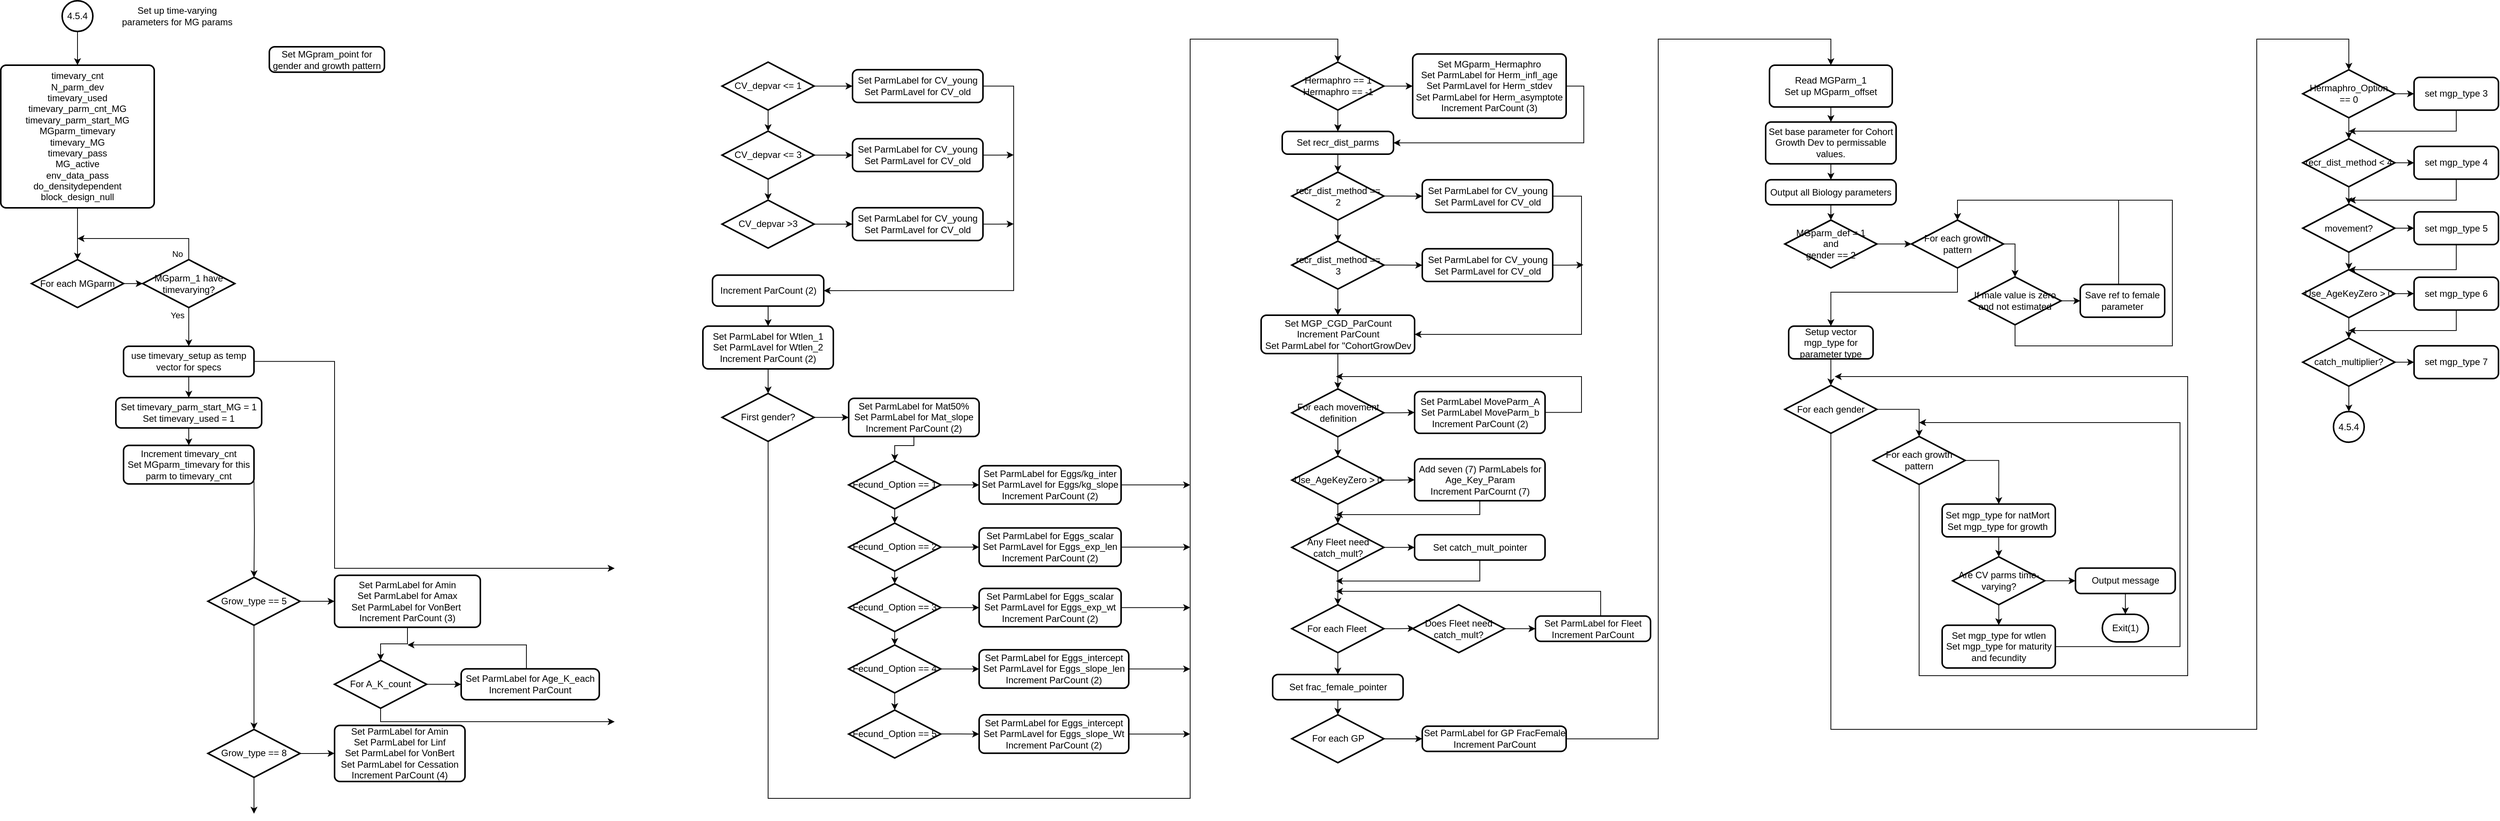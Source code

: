 <mxfile version="13.9.9" type="device"><diagram id="C5RBs43oDa-KdzZeNtuy" name="Page-1"><mxGraphModel dx="1086" dy="1835" grid="1" gridSize="10" guides="1" tooltips="1" connect="1" arrows="1" fold="1" page="1" pageScale="1" pageWidth="827" pageHeight="1169" math="0" shadow="0"><root><mxCell id="WIyWlLk6GJQsqaUBKTNV-0"/><mxCell id="WIyWlLk6GJQsqaUBKTNV-1" parent="WIyWlLk6GJQsqaUBKTNV-0"/><mxCell id="gBp-8HxVzQKSiaOTa8E5-0" style="edgeStyle=orthogonalEdgeStyle;rounded=0;orthogonalLoop=1;jettySize=auto;html=1;" parent="WIyWlLk6GJQsqaUBKTNV-1" source="gBp-8HxVzQKSiaOTa8E5-1" target="rgkPXZ9x3bOtmG_vWyVi-0" edge="1"><mxGeometry relative="1" as="geometry"><mxPoint x="110" y="-1010" as="targetPoint"/></mxGeometry></mxCell><mxCell id="gBp-8HxVzQKSiaOTa8E5-1" value="4.5.4" style="strokeWidth=2;html=1;shape=mxgraph.flowchart.start_2;whiteSpace=wrap;" parent="WIyWlLk6GJQsqaUBKTNV-1" vertex="1"><mxGeometry x="90" y="-1090" width="40" height="40" as="geometry"/></mxCell><mxCell id="gBp-8HxVzQKSiaOTa8E5-4" value="Set up time-varying parameters for MG params" style="text;html=1;strokeColor=none;fillColor=none;align=center;verticalAlign=middle;whiteSpace=wrap;rounded=0;" parent="WIyWlLk6GJQsqaUBKTNV-1" vertex="1"><mxGeometry x="165" y="-1090" width="150" height="40" as="geometry"/></mxCell><mxCell id="gBp-8HxVzQKSiaOTa8E5-19" value="Exit(1)" style="strokeWidth=2;html=1;shape=mxgraph.flowchart.terminator;whiteSpace=wrap;" parent="WIyWlLk6GJQsqaUBKTNV-1" vertex="1"><mxGeometry x="2748.75" y="-290" width="60" height="36" as="geometry"/></mxCell><mxCell id="gBp-8HxVzQKSiaOTa8E5-24" style="edgeStyle=orthogonalEdgeStyle;rounded=0;orthogonalLoop=1;jettySize=auto;html=1;" parent="WIyWlLk6GJQsqaUBKTNV-1" source="gBp-8HxVzQKSiaOTa8E5-218" target="gBp-8HxVzQKSiaOTa8E5-27" edge="1"><mxGeometry relative="1" as="geometry"><mxPoint x="2678.75" y="-340.2" as="sourcePoint"/></mxGeometry></mxCell><mxCell id="gBp-8HxVzQKSiaOTa8E5-26" style="edgeStyle=orthogonalEdgeStyle;rounded=0;orthogonalLoop=1;jettySize=auto;html=1;entryX=0.5;entryY=0;entryDx=0;entryDy=0;entryPerimeter=0;" parent="WIyWlLk6GJQsqaUBKTNV-1" source="gBp-8HxVzQKSiaOTa8E5-27" target="gBp-8HxVzQKSiaOTa8E5-19" edge="1"><mxGeometry relative="1" as="geometry"/></mxCell><mxCell id="gBp-8HxVzQKSiaOTa8E5-27" value="Output message" style="rounded=1;whiteSpace=wrap;html=1;absoluteArcSize=1;arcSize=14;strokeWidth=2;" parent="WIyWlLk6GJQsqaUBKTNV-1" vertex="1"><mxGeometry x="2713.75" y="-350.28" width="130" height="33.12" as="geometry"/></mxCell><mxCell id="gBp-8HxVzQKSiaOTa8E5-28" value="Set MGpram_point for gender and growth pattern" style="rounded=1;whiteSpace=wrap;html=1;absoluteArcSize=1;arcSize=14;strokeWidth=2;" parent="WIyWlLk6GJQsqaUBKTNV-1" vertex="1"><mxGeometry x="360" y="-1030" width="150" height="33.12" as="geometry"/></mxCell><mxCell id="gBp-8HxVzQKSiaOTa8E5-72" style="edgeStyle=orthogonalEdgeStyle;rounded=0;orthogonalLoop=1;jettySize=auto;html=1;" parent="WIyWlLk6GJQsqaUBKTNV-1" target="gBp-8HxVzQKSiaOTa8E5-65" edge="1"><mxGeometry relative="1" as="geometry"><mxPoint x="340" y="-465.76" as="sourcePoint"/></mxGeometry></mxCell><mxCell id="gBp-8HxVzQKSiaOTa8E5-81" style="edgeStyle=orthogonalEdgeStyle;rounded=0;orthogonalLoop=1;jettySize=auto;html=1;" parent="WIyWlLk6GJQsqaUBKTNV-1" source="rgkPXZ9x3bOtmG_vWyVi-8" edge="1"><mxGeometry relative="1" as="geometry"><mxPoint x="810" y="-350" as="targetPoint"/><Array as="points"><mxPoint x="445" y="-350"/></Array></mxGeometry></mxCell><mxCell id="rgkPXZ9x3bOtmG_vWyVi-9" value="No" style="edgeStyle=orthogonalEdgeStyle;rounded=0;orthogonalLoop=1;jettySize=auto;html=1;" edge="1" parent="WIyWlLk6GJQsqaUBKTNV-1" source="gBp-8HxVzQKSiaOTa8E5-60"><mxGeometry x="-0.913" y="15" relative="1" as="geometry"><mxPoint x="110" y="-780" as="targetPoint"/><Array as="points"><mxPoint x="255" y="-780"/><mxPoint x="110" y="-780"/></Array><mxPoint as="offset"/></mxGeometry></mxCell><mxCell id="rgkPXZ9x3bOtmG_vWyVi-11" value="Yes" style="edgeStyle=orthogonalEdgeStyle;rounded=0;orthogonalLoop=1;jettySize=auto;html=1;" edge="1" parent="WIyWlLk6GJQsqaUBKTNV-1" source="gBp-8HxVzQKSiaOTa8E5-60" target="rgkPXZ9x3bOtmG_vWyVi-8"><mxGeometry x="-0.605" y="-15" relative="1" as="geometry"><mxPoint as="offset"/></mxGeometry></mxCell><mxCell id="gBp-8HxVzQKSiaOTa8E5-60" value="MGparm_1 have timevarying?" style="strokeWidth=2;html=1;shape=mxgraph.flowchart.decision;whiteSpace=wrap;" parent="WIyWlLk6GJQsqaUBKTNV-1" vertex="1"><mxGeometry x="195" y="-752.48" width="120" height="62.5" as="geometry"/></mxCell><mxCell id="gBp-8HxVzQKSiaOTa8E5-64" style="edgeStyle=orthogonalEdgeStyle;rounded=0;orthogonalLoop=1;jettySize=auto;html=1;" parent="WIyWlLk6GJQsqaUBKTNV-1" source="gBp-8HxVzQKSiaOTa8E5-65" target="gBp-8HxVzQKSiaOTa8E5-67" edge="1"><mxGeometry relative="1" as="geometry"/></mxCell><mxCell id="gBp-8HxVzQKSiaOTa8E5-78" style="edgeStyle=orthogonalEdgeStyle;rounded=0;orthogonalLoop=1;jettySize=auto;html=1;" parent="WIyWlLk6GJQsqaUBKTNV-1" source="gBp-8HxVzQKSiaOTa8E5-65" target="gBp-8HxVzQKSiaOTa8E5-76" edge="1"><mxGeometry relative="1" as="geometry"/></mxCell><mxCell id="gBp-8HxVzQKSiaOTa8E5-65" value="Grow_type == 5" style="strokeWidth=2;html=1;shape=mxgraph.flowchart.decision;whiteSpace=wrap;" parent="WIyWlLk6GJQsqaUBKTNV-1" vertex="1"><mxGeometry x="280" y="-338.26" width="120" height="62.5" as="geometry"/></mxCell><mxCell id="gBp-8HxVzQKSiaOTa8E5-66" style="edgeStyle=orthogonalEdgeStyle;rounded=0;orthogonalLoop=1;jettySize=auto;html=1;" parent="WIyWlLk6GJQsqaUBKTNV-1" source="gBp-8HxVzQKSiaOTa8E5-67" target="gBp-8HxVzQKSiaOTa8E5-69" edge="1"><mxGeometry relative="1" as="geometry"/></mxCell><mxCell id="gBp-8HxVzQKSiaOTa8E5-67" value="Set ParmLabel for Amin&lt;br&gt;Set ParmLabel for Amax&lt;br&gt;Set ParmLabel for VonBert&amp;nbsp;&lt;br&gt;Increment ParCount (3)" style="rounded=1;whiteSpace=wrap;html=1;absoluteArcSize=1;arcSize=14;strokeWidth=2;" parent="WIyWlLk6GJQsqaUBKTNV-1" vertex="1"><mxGeometry x="445" y="-340.92" width="190" height="67.81" as="geometry"/></mxCell><mxCell id="gBp-8HxVzQKSiaOTa8E5-68" style="edgeStyle=orthogonalEdgeStyle;rounded=0;orthogonalLoop=1;jettySize=auto;html=1;" parent="WIyWlLk6GJQsqaUBKTNV-1" source="gBp-8HxVzQKSiaOTa8E5-69" target="gBp-8HxVzQKSiaOTa8E5-71" edge="1"><mxGeometry relative="1" as="geometry"/></mxCell><mxCell id="gBp-8HxVzQKSiaOTa8E5-80" style="edgeStyle=orthogonalEdgeStyle;rounded=0;orthogonalLoop=1;jettySize=auto;html=1;" parent="WIyWlLk6GJQsqaUBKTNV-1" source="gBp-8HxVzQKSiaOTa8E5-69" edge="1"><mxGeometry relative="1" as="geometry"><mxPoint x="810" y="-150" as="targetPoint"/><Array as="points"><mxPoint x="505" y="-150"/></Array></mxGeometry></mxCell><mxCell id="gBp-8HxVzQKSiaOTa8E5-69" value="For A_K_count" style="strokeWidth=2;html=1;shape=mxgraph.flowchart.decision;whiteSpace=wrap;" parent="WIyWlLk6GJQsqaUBKTNV-1" vertex="1"><mxGeometry x="445" y="-229.99" width="120" height="62.5" as="geometry"/></mxCell><mxCell id="gBp-8HxVzQKSiaOTa8E5-70" style="edgeStyle=orthogonalEdgeStyle;rounded=0;orthogonalLoop=1;jettySize=auto;html=1;" parent="WIyWlLk6GJQsqaUBKTNV-1" source="gBp-8HxVzQKSiaOTa8E5-71" edge="1"><mxGeometry relative="1" as="geometry"><mxPoint x="540" y="-250.11" as="targetPoint"/><Array as="points"><mxPoint x="695" y="-249.99"/></Array></mxGeometry></mxCell><mxCell id="gBp-8HxVzQKSiaOTa8E5-71" value="Set ParmLabel for Age_K_each&lt;br&gt;Increment ParCount" style="rounded=1;whiteSpace=wrap;html=1;absoluteArcSize=1;arcSize=14;strokeWidth=2;" parent="WIyWlLk6GJQsqaUBKTNV-1" vertex="1"><mxGeometry x="610" y="-218.88" width="180" height="40.27" as="geometry"/></mxCell><mxCell id="gBp-8HxVzQKSiaOTa8E5-74" style="edgeStyle=orthogonalEdgeStyle;rounded=0;orthogonalLoop=1;jettySize=auto;html=1;" parent="WIyWlLk6GJQsqaUBKTNV-1" source="gBp-8HxVzQKSiaOTa8E5-76" target="gBp-8HxVzQKSiaOTa8E5-77" edge="1"><mxGeometry relative="1" as="geometry"><mxPoint x="445" y="-108.557" as="targetPoint"/></mxGeometry></mxCell><mxCell id="gBp-8HxVzQKSiaOTa8E5-75" style="edgeStyle=orthogonalEdgeStyle;rounded=0;orthogonalLoop=1;jettySize=auto;html=1;" parent="WIyWlLk6GJQsqaUBKTNV-1" source="gBp-8HxVzQKSiaOTa8E5-76" edge="1"><mxGeometry relative="1" as="geometry"><mxPoint x="340" y="-30" as="targetPoint"/></mxGeometry></mxCell><mxCell id="gBp-8HxVzQKSiaOTa8E5-76" value="Grow_type == 8" style="strokeWidth=2;html=1;shape=mxgraph.flowchart.decision;whiteSpace=wrap;" parent="WIyWlLk6GJQsqaUBKTNV-1" vertex="1"><mxGeometry x="280" y="-139.85" width="120" height="62.5" as="geometry"/></mxCell><mxCell id="gBp-8HxVzQKSiaOTa8E5-77" value="Set ParmLabel for Amin&lt;br&gt;Set ParmLabel for Linf&lt;br&gt;Set ParmLabel for VonBert&lt;br&gt;Set ParmLabel for Cessation&lt;br&gt;Increment ParCount (4)" style="rounded=1;whiteSpace=wrap;html=1;absoluteArcSize=1;arcSize=14;strokeWidth=2;" parent="WIyWlLk6GJQsqaUBKTNV-1" vertex="1"><mxGeometry x="445" y="-145.16" width="170" height="73.12" as="geometry"/></mxCell><mxCell id="gBp-8HxVzQKSiaOTa8E5-87" style="edgeStyle=orthogonalEdgeStyle;rounded=0;orthogonalLoop=1;jettySize=auto;html=1;" parent="WIyWlLk6GJQsqaUBKTNV-1" source="gBp-8HxVzQKSiaOTa8E5-79" target="gBp-8HxVzQKSiaOTa8E5-86" edge="1"><mxGeometry relative="1" as="geometry"/></mxCell><mxCell id="gBp-8HxVzQKSiaOTa8E5-97" style="edgeStyle=orthogonalEdgeStyle;rounded=0;orthogonalLoop=1;jettySize=auto;html=1;" parent="WIyWlLk6GJQsqaUBKTNV-1" source="gBp-8HxVzQKSiaOTa8E5-79" target="gBp-8HxVzQKSiaOTa8E5-89" edge="1"><mxGeometry relative="1" as="geometry"/></mxCell><mxCell id="gBp-8HxVzQKSiaOTa8E5-79" value="CV_depvar &amp;lt;= 1" style="strokeWidth=2;html=1;shape=mxgraph.flowchart.decision;whiteSpace=wrap;" parent="WIyWlLk6GJQsqaUBKTNV-1" vertex="1"><mxGeometry x="950" y="-1010" width="120" height="62.5" as="geometry"/></mxCell><mxCell id="gBp-8HxVzQKSiaOTa8E5-98" style="edgeStyle=orthogonalEdgeStyle;rounded=0;orthogonalLoop=1;jettySize=auto;html=1;entryX=1;entryY=0.5;entryDx=0;entryDy=0;" parent="WIyWlLk6GJQsqaUBKTNV-1" source="gBp-8HxVzQKSiaOTa8E5-86" target="gBp-8HxVzQKSiaOTa8E5-94" edge="1"><mxGeometry relative="1" as="geometry"><Array as="points"><mxPoint x="1330" y="-979"/><mxPoint x="1330" y="-712"/></Array></mxGeometry></mxCell><mxCell id="gBp-8HxVzQKSiaOTa8E5-86" value="Set ParmLabel for CV_young&lt;br&gt;Set ParmLavel for CV_old" style="rounded=1;whiteSpace=wrap;html=1;absoluteArcSize=1;arcSize=14;strokeWidth=2;" parent="WIyWlLk6GJQsqaUBKTNV-1" vertex="1"><mxGeometry x="1120" y="-1000.08" width="170" height="42.66" as="geometry"/></mxCell><mxCell id="gBp-8HxVzQKSiaOTa8E5-88" style="edgeStyle=orthogonalEdgeStyle;rounded=0;orthogonalLoop=1;jettySize=auto;html=1;" parent="WIyWlLk6GJQsqaUBKTNV-1" source="gBp-8HxVzQKSiaOTa8E5-89" target="gBp-8HxVzQKSiaOTa8E5-90" edge="1"><mxGeometry relative="1" as="geometry"/></mxCell><mxCell id="gBp-8HxVzQKSiaOTa8E5-96" style="edgeStyle=orthogonalEdgeStyle;rounded=0;orthogonalLoop=1;jettySize=auto;html=1;" parent="WIyWlLk6GJQsqaUBKTNV-1" source="gBp-8HxVzQKSiaOTa8E5-89" target="gBp-8HxVzQKSiaOTa8E5-92" edge="1"><mxGeometry relative="1" as="geometry"/></mxCell><mxCell id="gBp-8HxVzQKSiaOTa8E5-89" value="CV_depvar &amp;lt;= 3" style="strokeWidth=2;html=1;shape=mxgraph.flowchart.decision;whiteSpace=wrap;" parent="WIyWlLk6GJQsqaUBKTNV-1" vertex="1"><mxGeometry x="950" y="-920" width="120" height="62.5" as="geometry"/></mxCell><mxCell id="gBp-8HxVzQKSiaOTa8E5-99" style="edgeStyle=orthogonalEdgeStyle;rounded=0;orthogonalLoop=1;jettySize=auto;html=1;" parent="WIyWlLk6GJQsqaUBKTNV-1" source="gBp-8HxVzQKSiaOTa8E5-90" edge="1"><mxGeometry relative="1" as="geometry"><mxPoint x="1330" y="-889" as="targetPoint"/></mxGeometry></mxCell><mxCell id="gBp-8HxVzQKSiaOTa8E5-90" value="Set ParmLabel for CV_young&lt;br&gt;Set ParmLavel for CV_old" style="rounded=1;whiteSpace=wrap;html=1;absoluteArcSize=1;arcSize=14;strokeWidth=2;" parent="WIyWlLk6GJQsqaUBKTNV-1" vertex="1"><mxGeometry x="1120" y="-910.08" width="170" height="42.66" as="geometry"/></mxCell><mxCell id="gBp-8HxVzQKSiaOTa8E5-91" style="edgeStyle=orthogonalEdgeStyle;rounded=0;orthogonalLoop=1;jettySize=auto;html=1;" parent="WIyWlLk6GJQsqaUBKTNV-1" source="gBp-8HxVzQKSiaOTa8E5-92" target="gBp-8HxVzQKSiaOTa8E5-93" edge="1"><mxGeometry relative="1" as="geometry"/></mxCell><mxCell id="gBp-8HxVzQKSiaOTa8E5-92" value="CV_depvar &amp;gt;3" style="strokeWidth=2;html=1;shape=mxgraph.flowchart.decision;whiteSpace=wrap;" parent="WIyWlLk6GJQsqaUBKTNV-1" vertex="1"><mxGeometry x="950" y="-830" width="120" height="62.5" as="geometry"/></mxCell><mxCell id="gBp-8HxVzQKSiaOTa8E5-100" style="edgeStyle=orthogonalEdgeStyle;rounded=0;orthogonalLoop=1;jettySize=auto;html=1;" parent="WIyWlLk6GJQsqaUBKTNV-1" source="gBp-8HxVzQKSiaOTa8E5-93" edge="1"><mxGeometry relative="1" as="geometry"><mxPoint x="1330" y="-799" as="targetPoint"/></mxGeometry></mxCell><mxCell id="gBp-8HxVzQKSiaOTa8E5-93" value="Set ParmLabel for CV_young&lt;br&gt;Set ParmLavel for CV_old" style="rounded=1;whiteSpace=wrap;html=1;absoluteArcSize=1;arcSize=14;strokeWidth=2;" parent="WIyWlLk6GJQsqaUBKTNV-1" vertex="1"><mxGeometry x="1120" y="-820.08" width="170" height="42.66" as="geometry"/></mxCell><mxCell id="gBp-8HxVzQKSiaOTa8E5-102" style="edgeStyle=orthogonalEdgeStyle;rounded=0;orthogonalLoop=1;jettySize=auto;html=1;entryX=0.5;entryY=0;entryDx=0;entryDy=0;" parent="WIyWlLk6GJQsqaUBKTNV-1" source="gBp-8HxVzQKSiaOTa8E5-94" target="gBp-8HxVzQKSiaOTa8E5-101" edge="1"><mxGeometry relative="1" as="geometry"/></mxCell><mxCell id="gBp-8HxVzQKSiaOTa8E5-94" value="Increment ParCount (2)" style="rounded=1;whiteSpace=wrap;html=1;absoluteArcSize=1;arcSize=14;strokeWidth=2;" parent="WIyWlLk6GJQsqaUBKTNV-1" vertex="1"><mxGeometry x="937.5" y="-732.19" width="145" height="40.27" as="geometry"/></mxCell><mxCell id="gBp-8HxVzQKSiaOTa8E5-107" style="edgeStyle=orthogonalEdgeStyle;rounded=0;orthogonalLoop=1;jettySize=auto;html=1;" parent="WIyWlLk6GJQsqaUBKTNV-1" source="gBp-8HxVzQKSiaOTa8E5-101" target="gBp-8HxVzQKSiaOTa8E5-105" edge="1"><mxGeometry relative="1" as="geometry"/></mxCell><mxCell id="gBp-8HxVzQKSiaOTa8E5-101" value="Set ParmLabel for Wtlen_1&lt;br&gt;Set ParmLavel for Wtlen_2&lt;br&gt;Increment ParCount (2)" style="rounded=1;whiteSpace=wrap;html=1;absoluteArcSize=1;arcSize=14;strokeWidth=2;" parent="WIyWlLk6GJQsqaUBKTNV-1" vertex="1"><mxGeometry x="925" y="-665.78" width="170" height="55.78" as="geometry"/></mxCell><mxCell id="gBp-8HxVzQKSiaOTa8E5-103" style="edgeStyle=orthogonalEdgeStyle;rounded=0;orthogonalLoop=1;jettySize=auto;html=1;" parent="WIyWlLk6GJQsqaUBKTNV-1" source="gBp-8HxVzQKSiaOTa8E5-105" target="gBp-8HxVzQKSiaOTa8E5-106" edge="1"><mxGeometry relative="1" as="geometry"><mxPoint x="1115" y="-546.697" as="targetPoint"/></mxGeometry></mxCell><mxCell id="gBp-8HxVzQKSiaOTa8E5-104" style="edgeStyle=orthogonalEdgeStyle;rounded=0;orthogonalLoop=1;jettySize=auto;html=1;entryX=0.5;entryY=0;entryDx=0;entryDy=0;entryPerimeter=0;" parent="WIyWlLk6GJQsqaUBKTNV-1" source="gBp-8HxVzQKSiaOTa8E5-105" target="gBp-8HxVzQKSiaOTa8E5-130" edge="1"><mxGeometry relative="1" as="geometry"><mxPoint x="1010" y="-497.37" as="targetPoint"/><Array as="points"><mxPoint x="1010" y="-50"/><mxPoint x="1560" y="-50"/><mxPoint x="1560" y="-1040"/><mxPoint x="1753" y="-1040"/></Array></mxGeometry></mxCell><mxCell id="gBp-8HxVzQKSiaOTa8E5-105" value="First gender?" style="strokeWidth=2;html=1;shape=mxgraph.flowchart.decision;whiteSpace=wrap;" parent="WIyWlLk6GJQsqaUBKTNV-1" vertex="1"><mxGeometry x="950" y="-577.99" width="120" height="62.5" as="geometry"/></mxCell><mxCell id="gBp-8HxVzQKSiaOTa8E5-111" style="edgeStyle=orthogonalEdgeStyle;rounded=0;orthogonalLoop=1;jettySize=auto;html=1;" parent="WIyWlLk6GJQsqaUBKTNV-1" source="gBp-8HxVzQKSiaOTa8E5-106" target="gBp-8HxVzQKSiaOTa8E5-109" edge="1"><mxGeometry relative="1" as="geometry"><Array as="points"><mxPoint x="1200" y="-510"/><mxPoint x="1175" y="-510"/></Array></mxGeometry></mxCell><mxCell id="gBp-8HxVzQKSiaOTa8E5-106" value="Set ParmLabel for Mat50%&lt;br&gt;Set ParmLabel for Mat_slope&lt;br&gt;Increment ParCount (2)" style="rounded=1;whiteSpace=wrap;html=1;absoluteArcSize=1;arcSize=14;strokeWidth=2;" parent="WIyWlLk6GJQsqaUBKTNV-1" vertex="1"><mxGeometry x="1115" y="-571.65" width="170" height="49.82" as="geometry"/></mxCell><mxCell id="gBp-8HxVzQKSiaOTa8E5-108" style="edgeStyle=orthogonalEdgeStyle;rounded=0;orthogonalLoop=1;jettySize=auto;html=1;" parent="WIyWlLk6GJQsqaUBKTNV-1" source="gBp-8HxVzQKSiaOTa8E5-109" target="gBp-8HxVzQKSiaOTa8E5-110" edge="1"><mxGeometry relative="1" as="geometry"/></mxCell><mxCell id="gBp-8HxVzQKSiaOTa8E5-124" style="edgeStyle=orthogonalEdgeStyle;rounded=0;orthogonalLoop=1;jettySize=auto;html=1;entryX=0.5;entryY=0;entryDx=0;entryDy=0;entryPerimeter=0;" parent="WIyWlLk6GJQsqaUBKTNV-1" source="gBp-8HxVzQKSiaOTa8E5-109" target="gBp-8HxVzQKSiaOTa8E5-113" edge="1"><mxGeometry relative="1" as="geometry"/></mxCell><mxCell id="gBp-8HxVzQKSiaOTa8E5-109" value="Fecund_Option == 1" style="strokeWidth=2;html=1;shape=mxgraph.flowchart.decision;whiteSpace=wrap;" parent="WIyWlLk6GJQsqaUBKTNV-1" vertex="1"><mxGeometry x="1115" y="-490" width="120" height="62.5" as="geometry"/></mxCell><mxCell id="gBp-8HxVzQKSiaOTa8E5-143" style="edgeStyle=orthogonalEdgeStyle;rounded=0;orthogonalLoop=1;jettySize=auto;html=1;" parent="WIyWlLk6GJQsqaUBKTNV-1" source="gBp-8HxVzQKSiaOTa8E5-110" edge="1"><mxGeometry relative="1" as="geometry"><mxPoint x="1560" y="-458.75" as="targetPoint"/></mxGeometry></mxCell><mxCell id="gBp-8HxVzQKSiaOTa8E5-110" value="Set ParmLabel for Eggs/kg_inter&lt;br&gt;Set ParmLavel for Eggs/kg_slope&lt;br&gt;Increment ParCount (2)" style="rounded=1;whiteSpace=wrap;html=1;absoluteArcSize=1;arcSize=14;strokeWidth=2;" parent="WIyWlLk6GJQsqaUBKTNV-1" vertex="1"><mxGeometry x="1285" y="-483.79" width="185" height="50.08" as="geometry"/></mxCell><mxCell id="gBp-8HxVzQKSiaOTa8E5-112" style="edgeStyle=orthogonalEdgeStyle;rounded=0;orthogonalLoop=1;jettySize=auto;html=1;" parent="WIyWlLk6GJQsqaUBKTNV-1" source="gBp-8HxVzQKSiaOTa8E5-113" target="gBp-8HxVzQKSiaOTa8E5-114" edge="1"><mxGeometry relative="1" as="geometry"/></mxCell><mxCell id="gBp-8HxVzQKSiaOTa8E5-125" style="edgeStyle=orthogonalEdgeStyle;rounded=0;orthogonalLoop=1;jettySize=auto;html=1;" parent="WIyWlLk6GJQsqaUBKTNV-1" source="gBp-8HxVzQKSiaOTa8E5-113" target="gBp-8HxVzQKSiaOTa8E5-116" edge="1"><mxGeometry relative="1" as="geometry"/></mxCell><mxCell id="gBp-8HxVzQKSiaOTa8E5-113" value="Fecund_Option == 2" style="strokeWidth=2;html=1;shape=mxgraph.flowchart.decision;whiteSpace=wrap;" parent="WIyWlLk6GJQsqaUBKTNV-1" vertex="1"><mxGeometry x="1115" y="-408.88" width="120" height="62.5" as="geometry"/></mxCell><mxCell id="gBp-8HxVzQKSiaOTa8E5-144" style="edgeStyle=orthogonalEdgeStyle;rounded=0;orthogonalLoop=1;jettySize=auto;html=1;" parent="WIyWlLk6GJQsqaUBKTNV-1" source="gBp-8HxVzQKSiaOTa8E5-114" edge="1"><mxGeometry relative="1" as="geometry"><mxPoint x="1560" y="-377.63" as="targetPoint"/></mxGeometry></mxCell><mxCell id="gBp-8HxVzQKSiaOTa8E5-114" value="Set ParmLabel for Eggs_scalar&lt;br&gt;Set ParmLavel for Eggs_exp_len&lt;br&gt;Increment ParCount (2)" style="rounded=1;whiteSpace=wrap;html=1;absoluteArcSize=1;arcSize=14;strokeWidth=2;" parent="WIyWlLk6GJQsqaUBKTNV-1" vertex="1"><mxGeometry x="1285" y="-402.67" width="185" height="50.08" as="geometry"/></mxCell><mxCell id="gBp-8HxVzQKSiaOTa8E5-115" style="edgeStyle=orthogonalEdgeStyle;rounded=0;orthogonalLoop=1;jettySize=auto;html=1;" parent="WIyWlLk6GJQsqaUBKTNV-1" source="gBp-8HxVzQKSiaOTa8E5-116" target="gBp-8HxVzQKSiaOTa8E5-117" edge="1"><mxGeometry relative="1" as="geometry"/></mxCell><mxCell id="gBp-8HxVzQKSiaOTa8E5-126" style="edgeStyle=orthogonalEdgeStyle;rounded=0;orthogonalLoop=1;jettySize=auto;html=1;" parent="WIyWlLk6GJQsqaUBKTNV-1" source="gBp-8HxVzQKSiaOTa8E5-116" target="gBp-8HxVzQKSiaOTa8E5-119" edge="1"><mxGeometry relative="1" as="geometry"/></mxCell><mxCell id="gBp-8HxVzQKSiaOTa8E5-116" value="Fecund_Option == 3" style="strokeWidth=2;html=1;shape=mxgraph.flowchart.decision;whiteSpace=wrap;" parent="WIyWlLk6GJQsqaUBKTNV-1" vertex="1"><mxGeometry x="1115" y="-330" width="120" height="62.5" as="geometry"/></mxCell><mxCell id="gBp-8HxVzQKSiaOTa8E5-145" style="edgeStyle=orthogonalEdgeStyle;rounded=0;orthogonalLoop=1;jettySize=auto;html=1;" parent="WIyWlLk6GJQsqaUBKTNV-1" source="gBp-8HxVzQKSiaOTa8E5-117" edge="1"><mxGeometry relative="1" as="geometry"><mxPoint x="1560" y="-298.75" as="targetPoint"/></mxGeometry></mxCell><mxCell id="gBp-8HxVzQKSiaOTa8E5-117" value="Set ParmLabel for Eggs_scalar&lt;br&gt;Set ParmLavel for Eggs_exp_wt&lt;br&gt;Increment ParCount (2)" style="rounded=1;whiteSpace=wrap;html=1;absoluteArcSize=1;arcSize=14;strokeWidth=2;" parent="WIyWlLk6GJQsqaUBKTNV-1" vertex="1"><mxGeometry x="1285" y="-323.79" width="185" height="50.08" as="geometry"/></mxCell><mxCell id="gBp-8HxVzQKSiaOTa8E5-118" style="edgeStyle=orthogonalEdgeStyle;rounded=0;orthogonalLoop=1;jettySize=auto;html=1;" parent="WIyWlLk6GJQsqaUBKTNV-1" source="gBp-8HxVzQKSiaOTa8E5-119" target="gBp-8HxVzQKSiaOTa8E5-120" edge="1"><mxGeometry relative="1" as="geometry"/></mxCell><mxCell id="gBp-8HxVzQKSiaOTa8E5-127" style="edgeStyle=orthogonalEdgeStyle;rounded=0;orthogonalLoop=1;jettySize=auto;html=1;" parent="WIyWlLk6GJQsqaUBKTNV-1" source="gBp-8HxVzQKSiaOTa8E5-119" target="gBp-8HxVzQKSiaOTa8E5-122" edge="1"><mxGeometry relative="1" as="geometry"/></mxCell><mxCell id="gBp-8HxVzQKSiaOTa8E5-119" value="Fecund_Option == 4" style="strokeWidth=2;html=1;shape=mxgraph.flowchart.decision;whiteSpace=wrap;" parent="WIyWlLk6GJQsqaUBKTNV-1" vertex="1"><mxGeometry x="1115" y="-250" width="120" height="62.5" as="geometry"/></mxCell><mxCell id="gBp-8HxVzQKSiaOTa8E5-146" style="edgeStyle=orthogonalEdgeStyle;rounded=0;orthogonalLoop=1;jettySize=auto;html=1;" parent="WIyWlLk6GJQsqaUBKTNV-1" source="gBp-8HxVzQKSiaOTa8E5-120" edge="1"><mxGeometry relative="1" as="geometry"><mxPoint x="1560" y="-218.75" as="targetPoint"/></mxGeometry></mxCell><mxCell id="gBp-8HxVzQKSiaOTa8E5-120" value="Set ParmLabel for Eggs_intercept&lt;br&gt;Set ParmLavel for Eggs_slope_len&lt;br&gt;Increment ParCount (2)" style="rounded=1;whiteSpace=wrap;html=1;absoluteArcSize=1;arcSize=14;strokeWidth=2;" parent="WIyWlLk6GJQsqaUBKTNV-1" vertex="1"><mxGeometry x="1285" y="-243.79" width="195" height="50.08" as="geometry"/></mxCell><mxCell id="gBp-8HxVzQKSiaOTa8E5-121" style="edgeStyle=orthogonalEdgeStyle;rounded=0;orthogonalLoop=1;jettySize=auto;html=1;" parent="WIyWlLk6GJQsqaUBKTNV-1" source="gBp-8HxVzQKSiaOTa8E5-122" target="gBp-8HxVzQKSiaOTa8E5-123" edge="1"><mxGeometry relative="1" as="geometry"/></mxCell><mxCell id="gBp-8HxVzQKSiaOTa8E5-122" value="Fecund_Option == 5" style="strokeWidth=2;html=1;shape=mxgraph.flowchart.decision;whiteSpace=wrap;" parent="WIyWlLk6GJQsqaUBKTNV-1" vertex="1"><mxGeometry x="1115" y="-165.16" width="120" height="62.5" as="geometry"/></mxCell><mxCell id="gBp-8HxVzQKSiaOTa8E5-147" style="edgeStyle=orthogonalEdgeStyle;rounded=0;orthogonalLoop=1;jettySize=auto;html=1;" parent="WIyWlLk6GJQsqaUBKTNV-1" source="gBp-8HxVzQKSiaOTa8E5-123" edge="1"><mxGeometry relative="1" as="geometry"><mxPoint x="1560" y="-133.91" as="targetPoint"/></mxGeometry></mxCell><mxCell id="gBp-8HxVzQKSiaOTa8E5-123" value="Set ParmLabel for Eggs_intercept&lt;br&gt;Set ParmLavel for Eggs_slope_Wt&lt;br&gt;Increment ParCount (2)" style="rounded=1;whiteSpace=wrap;html=1;absoluteArcSize=1;arcSize=14;strokeWidth=2;" parent="WIyWlLk6GJQsqaUBKTNV-1" vertex="1"><mxGeometry x="1285" y="-158.95" width="195" height="50.08" as="geometry"/></mxCell><mxCell id="gBp-8HxVzQKSiaOTa8E5-128" style="edgeStyle=orthogonalEdgeStyle;rounded=0;orthogonalLoop=1;jettySize=auto;html=1;" parent="WIyWlLk6GJQsqaUBKTNV-1" source="gBp-8HxVzQKSiaOTa8E5-130" target="gBp-8HxVzQKSiaOTa8E5-132" edge="1"><mxGeometry relative="1" as="geometry"/></mxCell><mxCell id="gBp-8HxVzQKSiaOTa8E5-129" style="edgeStyle=orthogonalEdgeStyle;rounded=0;orthogonalLoop=1;jettySize=auto;html=1;" parent="WIyWlLk6GJQsqaUBKTNV-1" source="gBp-8HxVzQKSiaOTa8E5-130" edge="1"><mxGeometry relative="1" as="geometry"><mxPoint x="1752.5" y="-920" as="targetPoint"/></mxGeometry></mxCell><mxCell id="gBp-8HxVzQKSiaOTa8E5-149" value="" style="edgeStyle=orthogonalEdgeStyle;rounded=0;orthogonalLoop=1;jettySize=auto;html=1;" parent="WIyWlLk6GJQsqaUBKTNV-1" source="gBp-8HxVzQKSiaOTa8E5-130" target="gBp-8HxVzQKSiaOTa8E5-142" edge="1"><mxGeometry relative="1" as="geometry"/></mxCell><mxCell id="gBp-8HxVzQKSiaOTa8E5-130" value="Hermaphro == 1&lt;br&gt;Hermaphro == -1" style="strokeWidth=2;html=1;shape=mxgraph.flowchart.decision;whiteSpace=wrap;" parent="WIyWlLk6GJQsqaUBKTNV-1" vertex="1"><mxGeometry x="1692.5" y="-1010" width="120" height="62.5" as="geometry"/></mxCell><mxCell id="gBp-8HxVzQKSiaOTa8E5-131" style="edgeStyle=orthogonalEdgeStyle;rounded=0;orthogonalLoop=1;jettySize=auto;html=1;entryX=1;entryY=0.5;entryDx=0;entryDy=0;" parent="WIyWlLk6GJQsqaUBKTNV-1" source="gBp-8HxVzQKSiaOTa8E5-132" target="gBp-8HxVzQKSiaOTa8E5-142" edge="1"><mxGeometry relative="1" as="geometry"><Array as="points"><mxPoint x="2073" y="-979"/><mxPoint x="2073" y="-905"/></Array></mxGeometry></mxCell><mxCell id="gBp-8HxVzQKSiaOTa8E5-132" value="Set MGparm_Hermaphro&lt;br&gt;Set ParmLabel for Herm_infl_age&lt;br&gt;Set ParmLavel for Herm_stdev&lt;br&gt;Set ParmLabel for Herm_asymptote&lt;br&gt;Increment ParCount (3)" style="rounded=1;whiteSpace=wrap;html=1;absoluteArcSize=1;arcSize=14;strokeWidth=2;" parent="WIyWlLk6GJQsqaUBKTNV-1" vertex="1"><mxGeometry x="1850" y="-1020.62" width="200" height="83.75" as="geometry"/></mxCell><mxCell id="gBp-8HxVzQKSiaOTa8E5-159" style="edgeStyle=orthogonalEdgeStyle;rounded=0;orthogonalLoop=1;jettySize=auto;html=1;" parent="WIyWlLk6GJQsqaUBKTNV-1" source="gBp-8HxVzQKSiaOTa8E5-142" target="gBp-8HxVzQKSiaOTa8E5-153" edge="1"><mxGeometry relative="1" as="geometry"/></mxCell><mxCell id="gBp-8HxVzQKSiaOTa8E5-142" value="Set recr_dist_parms" style="rounded=1;whiteSpace=wrap;html=1;absoluteArcSize=1;arcSize=14;strokeWidth=2;" parent="WIyWlLk6GJQsqaUBKTNV-1" vertex="1"><mxGeometry x="1680" y="-919.61" width="145" height="29.61" as="geometry"/></mxCell><mxCell id="gBp-8HxVzQKSiaOTa8E5-151" style="edgeStyle=orthogonalEdgeStyle;rounded=0;orthogonalLoop=1;jettySize=auto;html=1;" parent="WIyWlLk6GJQsqaUBKTNV-1" source="gBp-8HxVzQKSiaOTa8E5-153" target="gBp-8HxVzQKSiaOTa8E5-154" edge="1"><mxGeometry relative="1" as="geometry"/></mxCell><mxCell id="gBp-8HxVzQKSiaOTa8E5-152" style="edgeStyle=orthogonalEdgeStyle;rounded=0;orthogonalLoop=1;jettySize=auto;html=1;" parent="WIyWlLk6GJQsqaUBKTNV-1" source="gBp-8HxVzQKSiaOTa8E5-153" target="gBp-8HxVzQKSiaOTa8E5-156" edge="1"><mxGeometry relative="1" as="geometry"/></mxCell><mxCell id="gBp-8HxVzQKSiaOTa8E5-153" value="recr_dist_method == 2" style="strokeWidth=2;html=1;shape=mxgraph.flowchart.decision;whiteSpace=wrap;" parent="WIyWlLk6GJQsqaUBKTNV-1" vertex="1"><mxGeometry x="1692.5" y="-866.57" width="120" height="62.5" as="geometry"/></mxCell><mxCell id="gBp-8HxVzQKSiaOTa8E5-162" style="edgeStyle=orthogonalEdgeStyle;rounded=0;orthogonalLoop=1;jettySize=auto;html=1;entryX=1;entryY=0.5;entryDx=0;entryDy=0;" parent="WIyWlLk6GJQsqaUBKTNV-1" source="gBp-8HxVzQKSiaOTa8E5-154" target="gBp-8HxVzQKSiaOTa8E5-161" edge="1"><mxGeometry relative="1" as="geometry"><Array as="points"><mxPoint x="2070" y="-835"/><mxPoint x="2070" y="-655"/></Array></mxGeometry></mxCell><mxCell id="gBp-8HxVzQKSiaOTa8E5-154" value="Set ParmLabel for CV_young&lt;br&gt;Set ParmLavel for CV_old" style="rounded=1;whiteSpace=wrap;html=1;absoluteArcSize=1;arcSize=14;strokeWidth=2;" parent="WIyWlLk6GJQsqaUBKTNV-1" vertex="1"><mxGeometry x="1862.5" y="-856.65" width="170" height="42.66" as="geometry"/></mxCell><mxCell id="gBp-8HxVzQKSiaOTa8E5-155" style="edgeStyle=orthogonalEdgeStyle;rounded=0;orthogonalLoop=1;jettySize=auto;html=1;" parent="WIyWlLk6GJQsqaUBKTNV-1" source="gBp-8HxVzQKSiaOTa8E5-156" target="gBp-8HxVzQKSiaOTa8E5-158" edge="1"><mxGeometry relative="1" as="geometry"/></mxCell><mxCell id="gBp-8HxVzQKSiaOTa8E5-163" style="edgeStyle=orthogonalEdgeStyle;rounded=0;orthogonalLoop=1;jettySize=auto;html=1;" parent="WIyWlLk6GJQsqaUBKTNV-1" source="gBp-8HxVzQKSiaOTa8E5-156" target="gBp-8HxVzQKSiaOTa8E5-161" edge="1"><mxGeometry relative="1" as="geometry"/></mxCell><mxCell id="gBp-8HxVzQKSiaOTa8E5-156" value="recr_dist_method == 3" style="strokeWidth=2;html=1;shape=mxgraph.flowchart.decision;whiteSpace=wrap;" parent="WIyWlLk6GJQsqaUBKTNV-1" vertex="1"><mxGeometry x="1692.5" y="-776.57" width="120" height="62.5" as="geometry"/></mxCell><mxCell id="gBp-8HxVzQKSiaOTa8E5-157" style="edgeStyle=orthogonalEdgeStyle;rounded=0;orthogonalLoop=1;jettySize=auto;html=1;" parent="WIyWlLk6GJQsqaUBKTNV-1" source="gBp-8HxVzQKSiaOTa8E5-158" edge="1"><mxGeometry relative="1" as="geometry"><mxPoint x="2072.5" y="-745.57" as="targetPoint"/></mxGeometry></mxCell><mxCell id="gBp-8HxVzQKSiaOTa8E5-158" value="Set ParmLabel for CV_young&lt;br&gt;Set ParmLavel for CV_old" style="rounded=1;whiteSpace=wrap;html=1;absoluteArcSize=1;arcSize=14;strokeWidth=2;" parent="WIyWlLk6GJQsqaUBKTNV-1" vertex="1"><mxGeometry x="1862.5" y="-766.65" width="170" height="42.66" as="geometry"/></mxCell><mxCell id="gBp-8HxVzQKSiaOTa8E5-168" style="edgeStyle=orthogonalEdgeStyle;rounded=0;orthogonalLoop=1;jettySize=auto;html=1;entryX=0.5;entryY=0;entryDx=0;entryDy=0;entryPerimeter=0;" parent="WIyWlLk6GJQsqaUBKTNV-1" source="gBp-8HxVzQKSiaOTa8E5-161" target="gBp-8HxVzQKSiaOTa8E5-165" edge="1"><mxGeometry relative="1" as="geometry"/></mxCell><mxCell id="gBp-8HxVzQKSiaOTa8E5-161" value="Set MGP_CGD_ParCount&lt;br&gt;Increment ParCount&lt;br&gt;Set ParmLabel for &quot;CohortGrowDev" style="rounded=1;whiteSpace=wrap;html=1;absoluteArcSize=1;arcSize=14;strokeWidth=2;" parent="WIyWlLk6GJQsqaUBKTNV-1" vertex="1"><mxGeometry x="1652.5" y="-680" width="200" height="50" as="geometry"/></mxCell><mxCell id="gBp-8HxVzQKSiaOTa8E5-164" style="edgeStyle=orthogonalEdgeStyle;rounded=0;orthogonalLoop=1;jettySize=auto;html=1;" parent="WIyWlLk6GJQsqaUBKTNV-1" source="gBp-8HxVzQKSiaOTa8E5-165" target="gBp-8HxVzQKSiaOTa8E5-167" edge="1"><mxGeometry relative="1" as="geometry"/></mxCell><mxCell id="gBp-8HxVzQKSiaOTa8E5-172" style="edgeStyle=orthogonalEdgeStyle;rounded=0;orthogonalLoop=1;jettySize=auto;html=1;" parent="WIyWlLk6GJQsqaUBKTNV-1" source="gBp-8HxVzQKSiaOTa8E5-165" target="gBp-8HxVzQKSiaOTa8E5-170" edge="1"><mxGeometry relative="1" as="geometry"/></mxCell><mxCell id="gBp-8HxVzQKSiaOTa8E5-165" value="For each movement definition" style="strokeWidth=2;html=1;shape=mxgraph.flowchart.decision;whiteSpace=wrap;" parent="WIyWlLk6GJQsqaUBKTNV-1" vertex="1"><mxGeometry x="1692.5" y="-584" width="120" height="62.5" as="geometry"/></mxCell><mxCell id="gBp-8HxVzQKSiaOTa8E5-166" style="edgeStyle=orthogonalEdgeStyle;rounded=0;orthogonalLoop=1;jettySize=auto;html=1;" parent="WIyWlLk6GJQsqaUBKTNV-1" source="gBp-8HxVzQKSiaOTa8E5-167" edge="1"><mxGeometry relative="1" as="geometry"><mxPoint x="1750" y="-600" as="targetPoint"/><Array as="points"><mxPoint x="2070" y="-553"/><mxPoint x="2070" y="-600"/></Array></mxGeometry></mxCell><mxCell id="gBp-8HxVzQKSiaOTa8E5-167" value="Set ParmLabel MoveParm_A&lt;br&gt;Set ParmLabel MoveParm_b&lt;br&gt;Increment ParCount (2)" style="rounded=1;whiteSpace=wrap;html=1;absoluteArcSize=1;arcSize=14;strokeWidth=2;" parent="WIyWlLk6GJQsqaUBKTNV-1" vertex="1"><mxGeometry x="1852.5" y="-580.54" width="170" height="54.58" as="geometry"/></mxCell><mxCell id="gBp-8HxVzQKSiaOTa8E5-169" style="edgeStyle=orthogonalEdgeStyle;rounded=0;orthogonalLoop=1;jettySize=auto;html=1;" parent="WIyWlLk6GJQsqaUBKTNV-1" source="gBp-8HxVzQKSiaOTa8E5-170" target="gBp-8HxVzQKSiaOTa8E5-171" edge="1"><mxGeometry relative="1" as="geometry"/></mxCell><mxCell id="gBp-8HxVzQKSiaOTa8E5-192" style="edgeStyle=orthogonalEdgeStyle;rounded=0;orthogonalLoop=1;jettySize=auto;html=1;" parent="WIyWlLk6GJQsqaUBKTNV-1" source="gBp-8HxVzQKSiaOTa8E5-170" target="gBp-8HxVzQKSiaOTa8E5-174" edge="1"><mxGeometry relative="1" as="geometry"/></mxCell><mxCell id="gBp-8HxVzQKSiaOTa8E5-170" value="Use_AgeKeyZero &amp;gt; 0" style="strokeWidth=2;html=1;shape=mxgraph.flowchart.decision;whiteSpace=wrap;" parent="WIyWlLk6GJQsqaUBKTNV-1" vertex="1"><mxGeometry x="1692.5" y="-496.21" width="120" height="62.5" as="geometry"/></mxCell><mxCell id="gBp-8HxVzQKSiaOTa8E5-193" style="edgeStyle=orthogonalEdgeStyle;rounded=0;orthogonalLoop=1;jettySize=auto;html=1;" parent="WIyWlLk6GJQsqaUBKTNV-1" source="gBp-8HxVzQKSiaOTa8E5-171" edge="1"><mxGeometry relative="1" as="geometry"><mxPoint x="1750" y="-420" as="targetPoint"/><Array as="points"><mxPoint x="1938" y="-420"/></Array></mxGeometry></mxCell><mxCell id="gBp-8HxVzQKSiaOTa8E5-171" value="Add seven (7) ParmLabels for Age_Key_Param&lt;br&gt;Increment ParCournt (7)" style="rounded=1;whiteSpace=wrap;html=1;absoluteArcSize=1;arcSize=14;strokeWidth=2;" parent="WIyWlLk6GJQsqaUBKTNV-1" vertex="1"><mxGeometry x="1852.5" y="-492.75" width="170" height="54.58" as="geometry"/></mxCell><mxCell id="gBp-8HxVzQKSiaOTa8E5-173" style="edgeStyle=orthogonalEdgeStyle;rounded=0;orthogonalLoop=1;jettySize=auto;html=1;" parent="WIyWlLk6GJQsqaUBKTNV-1" source="gBp-8HxVzQKSiaOTa8E5-174" target="gBp-8HxVzQKSiaOTa8E5-175" edge="1"><mxGeometry relative="1" as="geometry"/></mxCell><mxCell id="gBp-8HxVzQKSiaOTa8E5-179" style="edgeStyle=orthogonalEdgeStyle;rounded=0;orthogonalLoop=1;jettySize=auto;html=1;" parent="WIyWlLk6GJQsqaUBKTNV-1" source="gBp-8HxVzQKSiaOTa8E5-174" target="gBp-8HxVzQKSiaOTa8E5-177" edge="1"><mxGeometry relative="1" as="geometry"/></mxCell><mxCell id="gBp-8HxVzQKSiaOTa8E5-174" value="Any Fleet need catch_mult?" style="strokeWidth=2;html=1;shape=mxgraph.flowchart.decision;whiteSpace=wrap;" parent="WIyWlLk6GJQsqaUBKTNV-1" vertex="1"><mxGeometry x="1692.5" y="-408.48" width="120" height="62.5" as="geometry"/></mxCell><mxCell id="gBp-8HxVzQKSiaOTa8E5-194" style="edgeStyle=orthogonalEdgeStyle;rounded=0;orthogonalLoop=1;jettySize=auto;html=1;" parent="WIyWlLk6GJQsqaUBKTNV-1" source="gBp-8HxVzQKSiaOTa8E5-175" edge="1"><mxGeometry relative="1" as="geometry"><mxPoint x="1750" y="-333.39" as="targetPoint"/><Array as="points"><mxPoint x="1937" y="-333.39"/></Array></mxGeometry></mxCell><mxCell id="gBp-8HxVzQKSiaOTa8E5-175" value="Set catch_mult_pointer" style="rounded=1;whiteSpace=wrap;html=1;absoluteArcSize=1;arcSize=14;strokeWidth=2;" parent="WIyWlLk6GJQsqaUBKTNV-1" vertex="1"><mxGeometry x="1852.5" y="-393.7" width="170" height="32.95" as="geometry"/></mxCell><mxCell id="gBp-8HxVzQKSiaOTa8E5-176" style="edgeStyle=orthogonalEdgeStyle;rounded=0;orthogonalLoop=1;jettySize=auto;html=1;" parent="WIyWlLk6GJQsqaUBKTNV-1" source="gBp-8HxVzQKSiaOTa8E5-177" edge="1"><mxGeometry relative="1" as="geometry"><mxPoint x="1852.5" y="-271.637" as="targetPoint"/></mxGeometry></mxCell><mxCell id="gBp-8HxVzQKSiaOTa8E5-186" style="edgeStyle=orthogonalEdgeStyle;rounded=0;orthogonalLoop=1;jettySize=auto;html=1;" parent="WIyWlLk6GJQsqaUBKTNV-1" source="gBp-8HxVzQKSiaOTa8E5-177" target="gBp-8HxVzQKSiaOTa8E5-185" edge="1"><mxGeometry relative="1" as="geometry"/></mxCell><mxCell id="gBp-8HxVzQKSiaOTa8E5-177" value="For each Fleet&amp;nbsp;" style="strokeWidth=2;html=1;shape=mxgraph.flowchart.decision;whiteSpace=wrap;" parent="WIyWlLk6GJQsqaUBKTNV-1" vertex="1"><mxGeometry x="1692.5" y="-302.47" width="120" height="62.5" as="geometry"/></mxCell><mxCell id="gBp-8HxVzQKSiaOTa8E5-196" style="edgeStyle=orthogonalEdgeStyle;rounded=0;orthogonalLoop=1;jettySize=auto;html=1;entryX=0.5;entryY=0;entryDx=0;entryDy=0;" parent="WIyWlLk6GJQsqaUBKTNV-1" source="gBp-8HxVzQKSiaOTa8E5-180" target="gBp-8HxVzQKSiaOTa8E5-195" edge="1"><mxGeometry relative="1" as="geometry"/></mxCell><mxCell id="gBp-8HxVzQKSiaOTa8E5-180" value="Read MGParm_1&lt;br&gt;Set up MGparm_offset" style="rounded=1;whiteSpace=wrap;html=1;absoluteArcSize=1;arcSize=14;strokeWidth=2;" parent="WIyWlLk6GJQsqaUBKTNV-1" vertex="1"><mxGeometry x="2315" y="-1006.03" width="160" height="54.58" as="geometry"/></mxCell><mxCell id="gBp-8HxVzQKSiaOTa8E5-181" style="edgeStyle=orthogonalEdgeStyle;rounded=0;orthogonalLoop=1;jettySize=auto;html=1;" parent="WIyWlLk6GJQsqaUBKTNV-1" source="gBp-8HxVzQKSiaOTa8E5-182" target="gBp-8HxVzQKSiaOTa8E5-183" edge="1"><mxGeometry relative="1" as="geometry"/></mxCell><mxCell id="gBp-8HxVzQKSiaOTa8E5-182" value="Does Fleet need catch_mult?" style="strokeWidth=2;html=1;shape=mxgraph.flowchart.decision;whiteSpace=wrap;" parent="WIyWlLk6GJQsqaUBKTNV-1" vertex="1"><mxGeometry x="1850" y="-302.47" width="120" height="62.5" as="geometry"/></mxCell><mxCell id="gBp-8HxVzQKSiaOTa8E5-184" style="edgeStyle=orthogonalEdgeStyle;rounded=0;orthogonalLoop=1;jettySize=auto;html=1;" parent="WIyWlLk6GJQsqaUBKTNV-1" source="gBp-8HxVzQKSiaOTa8E5-183" edge="1"><mxGeometry relative="1" as="geometry"><mxPoint x="1750" y="-319.97" as="targetPoint"/><Array as="points"><mxPoint x="2095" y="-319.97"/><mxPoint x="1750" y="-319.97"/></Array></mxGeometry></mxCell><mxCell id="gBp-8HxVzQKSiaOTa8E5-183" value="Set ParmLabel for Fleet&lt;br&gt;Increment ParCount" style="rounded=1;whiteSpace=wrap;html=1;absoluteArcSize=1;arcSize=14;strokeWidth=2;" parent="WIyWlLk6GJQsqaUBKTNV-1" vertex="1"><mxGeometry x="2010" y="-287.69" width="150" height="32.95" as="geometry"/></mxCell><mxCell id="gBp-8HxVzQKSiaOTa8E5-190" style="edgeStyle=orthogonalEdgeStyle;rounded=0;orthogonalLoop=1;jettySize=auto;html=1;" parent="WIyWlLk6GJQsqaUBKTNV-1" source="gBp-8HxVzQKSiaOTa8E5-185" target="gBp-8HxVzQKSiaOTa8E5-187" edge="1"><mxGeometry relative="1" as="geometry"/></mxCell><mxCell id="gBp-8HxVzQKSiaOTa8E5-185" value="Set frac_female_pointer" style="rounded=1;whiteSpace=wrap;html=1;absoluteArcSize=1;arcSize=14;strokeWidth=2;" parent="WIyWlLk6GJQsqaUBKTNV-1" vertex="1"><mxGeometry x="1667.5" y="-211.56" width="170" height="32.95" as="geometry"/></mxCell><mxCell id="gBp-8HxVzQKSiaOTa8E5-189" style="edgeStyle=orthogonalEdgeStyle;rounded=0;orthogonalLoop=1;jettySize=auto;html=1;" parent="WIyWlLk6GJQsqaUBKTNV-1" source="gBp-8HxVzQKSiaOTa8E5-187" target="gBp-8HxVzQKSiaOTa8E5-188" edge="1"><mxGeometry relative="1" as="geometry"/></mxCell><mxCell id="gBp-8HxVzQKSiaOTa8E5-191" style="edgeStyle=orthogonalEdgeStyle;rounded=0;orthogonalLoop=1;jettySize=auto;html=1;entryX=0.5;entryY=0;entryDx=0;entryDy=0;" parent="WIyWlLk6GJQsqaUBKTNV-1" source="gBp-8HxVzQKSiaOTa8E5-187" target="gBp-8HxVzQKSiaOTa8E5-180" edge="1"><mxGeometry relative="1" as="geometry"><mxPoint x="2240" y="-750" as="targetPoint"/><Array as="points"><mxPoint x="2170" y="-128"/><mxPoint x="2170" y="-1040"/><mxPoint x="2395" y="-1040"/></Array></mxGeometry></mxCell><mxCell id="gBp-8HxVzQKSiaOTa8E5-187" value="For each GP" style="strokeWidth=2;html=1;shape=mxgraph.flowchart.decision;whiteSpace=wrap;" parent="WIyWlLk6GJQsqaUBKTNV-1" vertex="1"><mxGeometry x="1692.5" y="-158.95" width="120" height="62.5" as="geometry"/></mxCell><mxCell id="gBp-8HxVzQKSiaOTa8E5-188" value="Set ParmLabel for GP FracFemale&lt;br&gt;Increment ParCount" style="rounded=1;whiteSpace=wrap;html=1;absoluteArcSize=1;arcSize=14;strokeWidth=2;" parent="WIyWlLk6GJQsqaUBKTNV-1" vertex="1"><mxGeometry x="1862.5" y="-144.17" width="187.5" height="32.95" as="geometry"/></mxCell><mxCell id="gBp-8HxVzQKSiaOTa8E5-198" style="edgeStyle=orthogonalEdgeStyle;rounded=0;orthogonalLoop=1;jettySize=auto;html=1;" parent="WIyWlLk6GJQsqaUBKTNV-1" source="gBp-8HxVzQKSiaOTa8E5-195" target="gBp-8HxVzQKSiaOTa8E5-197" edge="1"><mxGeometry relative="1" as="geometry"/></mxCell><mxCell id="gBp-8HxVzQKSiaOTa8E5-195" value="Set base parameter for Cohort Growth Dev to permissable values." style="rounded=1;whiteSpace=wrap;html=1;absoluteArcSize=1;arcSize=14;strokeWidth=2;" parent="WIyWlLk6GJQsqaUBKTNV-1" vertex="1"><mxGeometry x="2310" y="-931.92" width="170" height="54.58" as="geometry"/></mxCell><mxCell id="gBp-8HxVzQKSiaOTa8E5-203" style="edgeStyle=orthogonalEdgeStyle;rounded=0;orthogonalLoop=1;jettySize=auto;html=1;" parent="WIyWlLk6GJQsqaUBKTNV-1" source="gBp-8HxVzQKSiaOTa8E5-197" target="gBp-8HxVzQKSiaOTa8E5-200" edge="1"><mxGeometry relative="1" as="geometry"/></mxCell><mxCell id="gBp-8HxVzQKSiaOTa8E5-197" value="Output all Biology parameters" style="rounded=1;whiteSpace=wrap;html=1;absoluteArcSize=1;arcSize=14;strokeWidth=2;" parent="WIyWlLk6GJQsqaUBKTNV-1" vertex="1"><mxGeometry x="2310" y="-856.65" width="170" height="32.61" as="geometry"/></mxCell><mxCell id="gBp-8HxVzQKSiaOTa8E5-199" style="edgeStyle=orthogonalEdgeStyle;rounded=0;orthogonalLoop=1;jettySize=auto;html=1;" parent="WIyWlLk6GJQsqaUBKTNV-1" source="gBp-8HxVzQKSiaOTa8E5-200" target="gBp-8HxVzQKSiaOTa8E5-205" edge="1"><mxGeometry relative="1" as="geometry"><mxPoint x="2505" y="-772.714" as="targetPoint"/></mxGeometry></mxCell><mxCell id="gBp-8HxVzQKSiaOTa8E5-200" value="MGparm_def = 1 &lt;br&gt;and &lt;br&gt;gender == 2" style="strokeWidth=2;html=1;shape=mxgraph.flowchart.decision;whiteSpace=wrap;" parent="WIyWlLk6GJQsqaUBKTNV-1" vertex="1"><mxGeometry x="2335" y="-804.07" width="120" height="62.5" as="geometry"/></mxCell><mxCell id="gBp-8HxVzQKSiaOTa8E5-209" style="edgeStyle=orthogonalEdgeStyle;rounded=0;orthogonalLoop=1;jettySize=auto;html=1;entryX=0.5;entryY=0;entryDx=0;entryDy=0;entryPerimeter=0;" parent="WIyWlLk6GJQsqaUBKTNV-1" source="gBp-8HxVzQKSiaOTa8E5-204" target="gBp-8HxVzQKSiaOTa8E5-205" edge="1"><mxGeometry relative="1" as="geometry"><Array as="points"><mxPoint x="2770" y="-830"/><mxPoint x="2560" y="-830"/></Array></mxGeometry></mxCell><mxCell id="gBp-8HxVzQKSiaOTa8E5-204" value="Save ref to female parameter" style="rounded=1;whiteSpace=wrap;html=1;absoluteArcSize=1;arcSize=14;strokeWidth=2;" parent="WIyWlLk6GJQsqaUBKTNV-1" vertex="1"><mxGeometry x="2720" y="-720.08" width="110" height="42.66" as="geometry"/></mxCell><mxCell id="gBp-8HxVzQKSiaOTa8E5-207" style="edgeStyle=orthogonalEdgeStyle;rounded=0;orthogonalLoop=1;jettySize=auto;html=1;" parent="WIyWlLk6GJQsqaUBKTNV-1" source="gBp-8HxVzQKSiaOTa8E5-205" target="gBp-8HxVzQKSiaOTa8E5-206" edge="1"><mxGeometry relative="1" as="geometry"><Array as="points"><mxPoint x="2560" y="-773"/><mxPoint x="2635" y="-773"/></Array></mxGeometry></mxCell><mxCell id="gBp-8HxVzQKSiaOTa8E5-211" style="edgeStyle=orthogonalEdgeStyle;rounded=0;orthogonalLoop=1;jettySize=auto;html=1;" parent="WIyWlLk6GJQsqaUBKTNV-1" source="gBp-8HxVzQKSiaOTa8E5-205" target="gBp-8HxVzQKSiaOTa8E5-210" edge="1"><mxGeometry relative="1" as="geometry"><Array as="points"><mxPoint x="2560" y="-710"/><mxPoint x="2395" y="-710"/></Array></mxGeometry></mxCell><mxCell id="gBp-8HxVzQKSiaOTa8E5-205" value="For each growth pattern" style="strokeWidth=2;html=1;shape=mxgraph.flowchart.decision;whiteSpace=wrap;" parent="WIyWlLk6GJQsqaUBKTNV-1" vertex="1"><mxGeometry x="2500" y="-804.07" width="120" height="62.5" as="geometry"/></mxCell><mxCell id="gBp-8HxVzQKSiaOTa8E5-208" style="edgeStyle=orthogonalEdgeStyle;rounded=0;orthogonalLoop=1;jettySize=auto;html=1;" parent="WIyWlLk6GJQsqaUBKTNV-1" source="gBp-8HxVzQKSiaOTa8E5-206" target="gBp-8HxVzQKSiaOTa8E5-204" edge="1"><mxGeometry relative="1" as="geometry"/></mxCell><mxCell id="gBp-8HxVzQKSiaOTa8E5-212" style="edgeStyle=orthogonalEdgeStyle;rounded=0;orthogonalLoop=1;jettySize=auto;html=1;" parent="WIyWlLk6GJQsqaUBKTNV-1" source="gBp-8HxVzQKSiaOTa8E5-206" target="gBp-8HxVzQKSiaOTa8E5-205" edge="1"><mxGeometry relative="1" as="geometry"><mxPoint x="2510" y="-710" as="targetPoint"/><Array as="points"><mxPoint x="2635" y="-640"/><mxPoint x="2840" y="-640"/><mxPoint x="2840" y="-830"/><mxPoint x="2560" y="-830"/></Array></mxGeometry></mxCell><mxCell id="gBp-8HxVzQKSiaOTa8E5-206" value="If male value is zero and not estimated" style="strokeWidth=2;html=1;shape=mxgraph.flowchart.decision;whiteSpace=wrap;" parent="WIyWlLk6GJQsqaUBKTNV-1" vertex="1"><mxGeometry x="2575" y="-730.0" width="120" height="62.5" as="geometry"/></mxCell><mxCell id="gBp-8HxVzQKSiaOTa8E5-215" style="edgeStyle=orthogonalEdgeStyle;rounded=0;orthogonalLoop=1;jettySize=auto;html=1;" parent="WIyWlLk6GJQsqaUBKTNV-1" source="gBp-8HxVzQKSiaOTa8E5-210" target="gBp-8HxVzQKSiaOTa8E5-213" edge="1"><mxGeometry relative="1" as="geometry"/></mxCell><mxCell id="gBp-8HxVzQKSiaOTa8E5-210" value="Setup vector mgp_type for parameter type" style="rounded=1;whiteSpace=wrap;html=1;absoluteArcSize=1;arcSize=14;strokeWidth=2;" parent="WIyWlLk6GJQsqaUBKTNV-1" vertex="1"><mxGeometry x="2340" y="-665.78" width="110" height="42.66" as="geometry"/></mxCell><mxCell id="gBp-8HxVzQKSiaOTa8E5-216" style="edgeStyle=orthogonalEdgeStyle;rounded=0;orthogonalLoop=1;jettySize=auto;html=1;entryX=0.5;entryY=0;entryDx=0;entryDy=0;entryPerimeter=0;" parent="WIyWlLk6GJQsqaUBKTNV-1" source="gBp-8HxVzQKSiaOTa8E5-213" target="gBp-8HxVzQKSiaOTa8E5-214" edge="1"><mxGeometry relative="1" as="geometry"><Array as="points"><mxPoint x="2395" y="-557"/><mxPoint x="2510" y="-557"/></Array></mxGeometry></mxCell><mxCell id="gBp-8HxVzQKSiaOTa8E5-250" style="edgeStyle=orthogonalEdgeStyle;rounded=0;orthogonalLoop=1;jettySize=auto;html=1;entryX=0.5;entryY=0;entryDx=0;entryDy=0;entryPerimeter=0;" parent="WIyWlLk6GJQsqaUBKTNV-1" source="gBp-8HxVzQKSiaOTa8E5-213" target="gBp-8HxVzQKSiaOTa8E5-227" edge="1"><mxGeometry relative="1" as="geometry"><mxPoint x="3030" y="-170" as="targetPoint"/><Array as="points"><mxPoint x="2395" y="-140"/><mxPoint x="2950" y="-140"/><mxPoint x="2950" y="-1040"/><mxPoint x="3070" y="-1040"/></Array></mxGeometry></mxCell><mxCell id="gBp-8HxVzQKSiaOTa8E5-213" value="For each gender" style="strokeWidth=2;html=1;shape=mxgraph.flowchart.decision;whiteSpace=wrap;" parent="WIyWlLk6GJQsqaUBKTNV-1" vertex="1"><mxGeometry x="2335" y="-588.46" width="120" height="62.5" as="geometry"/></mxCell><mxCell id="gBp-8HxVzQKSiaOTa8E5-219" style="edgeStyle=orthogonalEdgeStyle;rounded=0;orthogonalLoop=1;jettySize=auto;html=1;entryX=0.5;entryY=0;entryDx=0;entryDy=0;exitX=1;exitY=0.5;exitDx=0;exitDy=0;exitPerimeter=0;" parent="WIyWlLk6GJQsqaUBKTNV-1" source="gBp-8HxVzQKSiaOTa8E5-214" target="gBp-8HxVzQKSiaOTa8E5-217" edge="1"><mxGeometry relative="1" as="geometry"><mxPoint x="2613.784" y="-459.33" as="sourcePoint"/></mxGeometry></mxCell><mxCell id="gBp-8HxVzQKSiaOTa8E5-224" style="edgeStyle=orthogonalEdgeStyle;rounded=0;orthogonalLoop=1;jettySize=auto;html=1;" parent="WIyWlLk6GJQsqaUBKTNV-1" source="gBp-8HxVzQKSiaOTa8E5-214" edge="1"><mxGeometry relative="1" as="geometry"><mxPoint x="2400" y="-600" as="targetPoint"/><Array as="points"><mxPoint x="2510" y="-210"/><mxPoint x="2860" y="-210"/><mxPoint x="2860" y="-600"/></Array></mxGeometry></mxCell><mxCell id="gBp-8HxVzQKSiaOTa8E5-214" value="For each growth pattern" style="strokeWidth=2;html=1;shape=mxgraph.flowchart.decision;whiteSpace=wrap;" parent="WIyWlLk6GJQsqaUBKTNV-1" vertex="1"><mxGeometry x="2450" y="-521.83" width="120" height="62.5" as="geometry"/></mxCell><mxCell id="gBp-8HxVzQKSiaOTa8E5-220" style="edgeStyle=orthogonalEdgeStyle;rounded=0;orthogonalLoop=1;jettySize=auto;html=1;" parent="WIyWlLk6GJQsqaUBKTNV-1" source="gBp-8HxVzQKSiaOTa8E5-217" target="gBp-8HxVzQKSiaOTa8E5-218" edge="1"><mxGeometry relative="1" as="geometry"/></mxCell><mxCell id="gBp-8HxVzQKSiaOTa8E5-217" value="Set mgp_type for natMort&amp;nbsp;&lt;br&gt;Set mgp_type for growth&amp;nbsp;" style="rounded=1;whiteSpace=wrap;html=1;absoluteArcSize=1;arcSize=14;strokeWidth=2;" parent="WIyWlLk6GJQsqaUBKTNV-1" vertex="1"><mxGeometry x="2540" y="-433.71" width="147.5" height="42.66" as="geometry"/></mxCell><mxCell id="gBp-8HxVzQKSiaOTa8E5-222" style="edgeStyle=orthogonalEdgeStyle;rounded=0;orthogonalLoop=1;jettySize=auto;html=1;" parent="WIyWlLk6GJQsqaUBKTNV-1" source="gBp-8HxVzQKSiaOTa8E5-218" target="gBp-8HxVzQKSiaOTa8E5-221" edge="1"><mxGeometry relative="1" as="geometry"/></mxCell><mxCell id="gBp-8HxVzQKSiaOTa8E5-218" value="Are CV parms time-varying?" style="strokeWidth=2;html=1;shape=mxgraph.flowchart.decision;whiteSpace=wrap;" parent="WIyWlLk6GJQsqaUBKTNV-1" vertex="1"><mxGeometry x="2553.75" y="-364.97" width="120" height="62.5" as="geometry"/></mxCell><mxCell id="gBp-8HxVzQKSiaOTa8E5-223" style="edgeStyle=orthogonalEdgeStyle;rounded=0;orthogonalLoop=1;jettySize=auto;html=1;" parent="WIyWlLk6GJQsqaUBKTNV-1" source="gBp-8HxVzQKSiaOTa8E5-221" edge="1"><mxGeometry relative="1" as="geometry"><mxPoint x="2510" y="-540" as="targetPoint"/><Array as="points"><mxPoint x="2850" y="-248"/><mxPoint x="2850" y="-540"/></Array></mxGeometry></mxCell><mxCell id="gBp-8HxVzQKSiaOTa8E5-221" value="Set mgp_type for wtlen&lt;br&gt;Set mgp_type for maturity and fecundity" style="rounded=1;whiteSpace=wrap;html=1;absoluteArcSize=1;arcSize=14;strokeWidth=2;" parent="WIyWlLk6GJQsqaUBKTNV-1" vertex="1"><mxGeometry x="2540" y="-275.76" width="147.5" height="55.76" as="geometry"/></mxCell><mxCell id="gBp-8HxVzQKSiaOTa8E5-244" style="edgeStyle=orthogonalEdgeStyle;rounded=0;orthogonalLoop=1;jettySize=auto;html=1;" parent="WIyWlLk6GJQsqaUBKTNV-1" source="gBp-8HxVzQKSiaOTa8E5-225" edge="1"><mxGeometry relative="1" as="geometry"><mxPoint x="3070" y="-920" as="targetPoint"/><Array as="points"><mxPoint x="3210" y="-920"/></Array></mxGeometry></mxCell><mxCell id="gBp-8HxVzQKSiaOTa8E5-225" value="set mgp_type 3" style="rounded=1;whiteSpace=wrap;html=1;absoluteArcSize=1;arcSize=14;strokeWidth=2;" parent="WIyWlLk6GJQsqaUBKTNV-1" vertex="1"><mxGeometry x="3155" y="-990.08" width="110" height="42.66" as="geometry"/></mxCell><mxCell id="gBp-8HxVzQKSiaOTa8E5-226" style="edgeStyle=orthogonalEdgeStyle;rounded=0;orthogonalLoop=1;jettySize=auto;html=1;" parent="WIyWlLk6GJQsqaUBKTNV-1" source="gBp-8HxVzQKSiaOTa8E5-227" target="gBp-8HxVzQKSiaOTa8E5-225" edge="1"><mxGeometry relative="1" as="geometry"/></mxCell><mxCell id="gBp-8HxVzQKSiaOTa8E5-234" style="edgeStyle=orthogonalEdgeStyle;rounded=0;orthogonalLoop=1;jettySize=auto;html=1;" parent="WIyWlLk6GJQsqaUBKTNV-1" source="gBp-8HxVzQKSiaOTa8E5-227" target="gBp-8HxVzQKSiaOTa8E5-230" edge="1"><mxGeometry relative="1" as="geometry"/></mxCell><mxCell id="gBp-8HxVzQKSiaOTa8E5-227" value="Hermaphro_Option == 0" style="strokeWidth=2;html=1;shape=mxgraph.flowchart.decision;whiteSpace=wrap;" parent="WIyWlLk6GJQsqaUBKTNV-1" vertex="1"><mxGeometry x="3010" y="-1000" width="120" height="62.5" as="geometry"/></mxCell><mxCell id="gBp-8HxVzQKSiaOTa8E5-245" style="edgeStyle=orthogonalEdgeStyle;rounded=0;orthogonalLoop=1;jettySize=auto;html=1;" parent="WIyWlLk6GJQsqaUBKTNV-1" source="gBp-8HxVzQKSiaOTa8E5-228" edge="1"><mxGeometry relative="1" as="geometry"><mxPoint x="3070" y="-830" as="targetPoint"/><Array as="points"><mxPoint x="3210" y="-830"/></Array></mxGeometry></mxCell><mxCell id="gBp-8HxVzQKSiaOTa8E5-228" value="set mgp_type 4" style="rounded=1;whiteSpace=wrap;html=1;absoluteArcSize=1;arcSize=14;strokeWidth=2;" parent="WIyWlLk6GJQsqaUBKTNV-1" vertex="1"><mxGeometry x="3155" y="-900.08" width="110" height="42.66" as="geometry"/></mxCell><mxCell id="gBp-8HxVzQKSiaOTa8E5-229" style="edgeStyle=orthogonalEdgeStyle;rounded=0;orthogonalLoop=1;jettySize=auto;html=1;" parent="WIyWlLk6GJQsqaUBKTNV-1" source="gBp-8HxVzQKSiaOTa8E5-230" target="gBp-8HxVzQKSiaOTa8E5-228" edge="1"><mxGeometry relative="1" as="geometry"/></mxCell><mxCell id="gBp-8HxVzQKSiaOTa8E5-235" style="edgeStyle=orthogonalEdgeStyle;rounded=0;orthogonalLoop=1;jettySize=auto;html=1;" parent="WIyWlLk6GJQsqaUBKTNV-1" source="gBp-8HxVzQKSiaOTa8E5-230" target="gBp-8HxVzQKSiaOTa8E5-233" edge="1"><mxGeometry relative="1" as="geometry"/></mxCell><mxCell id="gBp-8HxVzQKSiaOTa8E5-230" value="recr_dist_method &amp;lt; 4" style="strokeWidth=2;html=1;shape=mxgraph.flowchart.decision;whiteSpace=wrap;" parent="WIyWlLk6GJQsqaUBKTNV-1" vertex="1"><mxGeometry x="3010" y="-910" width="120" height="62.5" as="geometry"/></mxCell><mxCell id="gBp-8HxVzQKSiaOTa8E5-246" style="edgeStyle=orthogonalEdgeStyle;rounded=0;orthogonalLoop=1;jettySize=auto;html=1;entryX=0.5;entryY=0;entryDx=0;entryDy=0;entryPerimeter=0;" parent="WIyWlLk6GJQsqaUBKTNV-1" source="gBp-8HxVzQKSiaOTa8E5-231" target="gBp-8HxVzQKSiaOTa8E5-238" edge="1"><mxGeometry relative="1" as="geometry"><Array as="points"><mxPoint x="3210" y="-739"/></Array></mxGeometry></mxCell><mxCell id="gBp-8HxVzQKSiaOTa8E5-231" value="set mgp_type 5" style="rounded=1;whiteSpace=wrap;html=1;absoluteArcSize=1;arcSize=14;strokeWidth=2;" parent="WIyWlLk6GJQsqaUBKTNV-1" vertex="1"><mxGeometry x="3155" y="-814.77" width="110" height="42.66" as="geometry"/></mxCell><mxCell id="gBp-8HxVzQKSiaOTa8E5-232" style="edgeStyle=orthogonalEdgeStyle;rounded=0;orthogonalLoop=1;jettySize=auto;html=1;" parent="WIyWlLk6GJQsqaUBKTNV-1" source="gBp-8HxVzQKSiaOTa8E5-233" target="gBp-8HxVzQKSiaOTa8E5-231" edge="1"><mxGeometry relative="1" as="geometry"/></mxCell><mxCell id="gBp-8HxVzQKSiaOTa8E5-242" style="edgeStyle=orthogonalEdgeStyle;rounded=0;orthogonalLoop=1;jettySize=auto;html=1;" parent="WIyWlLk6GJQsqaUBKTNV-1" source="gBp-8HxVzQKSiaOTa8E5-233" target="gBp-8HxVzQKSiaOTa8E5-238" edge="1"><mxGeometry relative="1" as="geometry"/></mxCell><mxCell id="gBp-8HxVzQKSiaOTa8E5-233" value="movement?" style="strokeWidth=2;html=1;shape=mxgraph.flowchart.decision;whiteSpace=wrap;" parent="WIyWlLk6GJQsqaUBKTNV-1" vertex="1"><mxGeometry x="3010" y="-824.69" width="120" height="62.5" as="geometry"/></mxCell><mxCell id="gBp-8HxVzQKSiaOTa8E5-248" style="edgeStyle=orthogonalEdgeStyle;rounded=0;orthogonalLoop=1;jettySize=auto;html=1;" parent="WIyWlLk6GJQsqaUBKTNV-1" source="gBp-8HxVzQKSiaOTa8E5-236" edge="1"><mxGeometry relative="1" as="geometry"><mxPoint x="3070" y="-660" as="targetPoint"/><Array as="points"><mxPoint x="3210" y="-660"/><mxPoint x="3070" y="-660"/></Array></mxGeometry></mxCell><mxCell id="gBp-8HxVzQKSiaOTa8E5-236" value="set mgp_type 6" style="rounded=1;whiteSpace=wrap;html=1;absoluteArcSize=1;arcSize=14;strokeWidth=2;" parent="WIyWlLk6GJQsqaUBKTNV-1" vertex="1"><mxGeometry x="3155" y="-729.46" width="110" height="42.66" as="geometry"/></mxCell><mxCell id="gBp-8HxVzQKSiaOTa8E5-237" style="edgeStyle=orthogonalEdgeStyle;rounded=0;orthogonalLoop=1;jettySize=auto;html=1;" parent="WIyWlLk6GJQsqaUBKTNV-1" source="gBp-8HxVzQKSiaOTa8E5-238" target="gBp-8HxVzQKSiaOTa8E5-236" edge="1"><mxGeometry relative="1" as="geometry"/></mxCell><mxCell id="gBp-8HxVzQKSiaOTa8E5-243" style="edgeStyle=orthogonalEdgeStyle;rounded=0;orthogonalLoop=1;jettySize=auto;html=1;" parent="WIyWlLk6GJQsqaUBKTNV-1" source="gBp-8HxVzQKSiaOTa8E5-238" target="gBp-8HxVzQKSiaOTa8E5-241" edge="1"><mxGeometry relative="1" as="geometry"/></mxCell><mxCell id="gBp-8HxVzQKSiaOTa8E5-238" value="Use_AgeKeyZero &amp;gt; 0" style="strokeWidth=2;html=1;shape=mxgraph.flowchart.decision;whiteSpace=wrap;" parent="WIyWlLk6GJQsqaUBKTNV-1" vertex="1"><mxGeometry x="3010" y="-739.38" width="120" height="62.5" as="geometry"/></mxCell><mxCell id="gBp-8HxVzQKSiaOTa8E5-239" value="set mgp_type 7" style="rounded=1;whiteSpace=wrap;html=1;absoluteArcSize=1;arcSize=14;strokeWidth=2;" parent="WIyWlLk6GJQsqaUBKTNV-1" vertex="1"><mxGeometry x="3155" y="-640.08" width="110" height="42.66" as="geometry"/></mxCell><mxCell id="gBp-8HxVzQKSiaOTa8E5-240" style="edgeStyle=orthogonalEdgeStyle;rounded=0;orthogonalLoop=1;jettySize=auto;html=1;" parent="WIyWlLk6GJQsqaUBKTNV-1" source="gBp-8HxVzQKSiaOTa8E5-241" target="gBp-8HxVzQKSiaOTa8E5-239" edge="1"><mxGeometry relative="1" as="geometry"/></mxCell><mxCell id="gBp-8HxVzQKSiaOTa8E5-275" style="edgeStyle=orthogonalEdgeStyle;rounded=0;orthogonalLoop=1;jettySize=auto;html=1;" parent="WIyWlLk6GJQsqaUBKTNV-1" source="gBp-8HxVzQKSiaOTa8E5-241" target="gBp-8HxVzQKSiaOTa8E5-274" edge="1"><mxGeometry relative="1" as="geometry"/></mxCell><mxCell id="gBp-8HxVzQKSiaOTa8E5-241" value="catch_multiplier?" style="strokeWidth=2;html=1;shape=mxgraph.flowchart.decision;whiteSpace=wrap;" parent="WIyWlLk6GJQsqaUBKTNV-1" vertex="1"><mxGeometry x="3010" y="-650" width="120" height="62.5" as="geometry"/></mxCell><mxCell id="gBp-8HxVzQKSiaOTa8E5-274" value="4.5.4" style="strokeWidth=2;html=1;shape=mxgraph.flowchart.start_2;whiteSpace=wrap;" parent="WIyWlLk6GJQsqaUBKTNV-1" vertex="1"><mxGeometry x="3050" y="-554.42" width="40" height="40" as="geometry"/></mxCell><mxCell id="rgkPXZ9x3bOtmG_vWyVi-0" value="timevary_cnt&lt;br&gt;N_parm_dev&lt;br&gt;timevary_used&lt;br&gt;timevary_parm_cnt_MG&lt;br&gt;timevary_parm_start_MG&lt;br&gt;MGparm_timevary&lt;br&gt;timevary_MG&lt;br&gt;timevary_pass&lt;br&gt;MG_active&lt;br&gt;env_data_pass&lt;br&gt;do_densitydependent&lt;br&gt;block_design_null" style="rounded=1;whiteSpace=wrap;html=1;absoluteArcSize=1;arcSize=14;strokeWidth=2;" vertex="1" parent="WIyWlLk6GJQsqaUBKTNV-1"><mxGeometry x="10" y="-1006.03" width="200" height="186.03" as="geometry"/></mxCell><mxCell id="rgkPXZ9x3bOtmG_vWyVi-2" style="edgeStyle=orthogonalEdgeStyle;rounded=0;orthogonalLoop=1;jettySize=auto;html=1;entryX=0.5;entryY=0;entryDx=0;entryDy=0;entryPerimeter=0;" edge="1" target="rgkPXZ9x3bOtmG_vWyVi-5" parent="WIyWlLk6GJQsqaUBKTNV-1" source="rgkPXZ9x3bOtmG_vWyVi-0"><mxGeometry relative="1" as="geometry"><mxPoint x="205" y="-794.67" as="sourcePoint"/></mxGeometry></mxCell><mxCell id="rgkPXZ9x3bOtmG_vWyVi-4" style="edgeStyle=orthogonalEdgeStyle;rounded=0;orthogonalLoop=1;jettySize=auto;html=1;" edge="1" source="rgkPXZ9x3bOtmG_vWyVi-5" target="gBp-8HxVzQKSiaOTa8E5-60" parent="WIyWlLk6GJQsqaUBKTNV-1"><mxGeometry relative="1" as="geometry"><mxPoint x="215" y="-721.2" as="targetPoint"/></mxGeometry></mxCell><mxCell id="rgkPXZ9x3bOtmG_vWyVi-5" value="For each MGparm" style="strokeWidth=2;html=1;shape=mxgraph.flowchart.decision;whiteSpace=wrap;" vertex="1" parent="WIyWlLk6GJQsqaUBKTNV-1"><mxGeometry x="50" y="-752.48" width="120" height="62.5" as="geometry"/></mxCell><mxCell id="rgkPXZ9x3bOtmG_vWyVi-16" style="edgeStyle=orthogonalEdgeStyle;rounded=0;orthogonalLoop=1;jettySize=auto;html=1;" edge="1" parent="WIyWlLk6GJQsqaUBKTNV-1" source="rgkPXZ9x3bOtmG_vWyVi-8" target="rgkPXZ9x3bOtmG_vWyVi-14"><mxGeometry relative="1" as="geometry"/></mxCell><mxCell id="rgkPXZ9x3bOtmG_vWyVi-8" value="use timevary_setup as temp vector for specs" style="rounded=1;whiteSpace=wrap;html=1;absoluteArcSize=1;arcSize=14;strokeWidth=2;" vertex="1" parent="WIyWlLk6GJQsqaUBKTNV-1"><mxGeometry x="170" y="-639.46" width="170" height="39.46" as="geometry"/></mxCell><mxCell id="rgkPXZ9x3bOtmG_vWyVi-17" style="edgeStyle=orthogonalEdgeStyle;rounded=0;orthogonalLoop=1;jettySize=auto;html=1;" edge="1" parent="WIyWlLk6GJQsqaUBKTNV-1" source="rgkPXZ9x3bOtmG_vWyVi-14" target="rgkPXZ9x3bOtmG_vWyVi-15"><mxGeometry relative="1" as="geometry"/></mxCell><mxCell id="rgkPXZ9x3bOtmG_vWyVi-14" value="Set timevary_parm_start_MG = 1&lt;br&gt;Set timevary_used = 1" style="rounded=1;whiteSpace=wrap;html=1;absoluteArcSize=1;arcSize=14;strokeWidth=2;" vertex="1" parent="WIyWlLk6GJQsqaUBKTNV-1"><mxGeometry x="160" y="-572.48" width="190" height="39.46" as="geometry"/></mxCell><mxCell id="rgkPXZ9x3bOtmG_vWyVi-15" value="Increment timevary_cnt&lt;br&gt;Set MGparm_timevary for this parm to timevary_cnt" style="rounded=1;whiteSpace=wrap;html=1;absoluteArcSize=1;arcSize=14;strokeWidth=2;" vertex="1" parent="WIyWlLk6GJQsqaUBKTNV-1"><mxGeometry x="170" y="-510.31" width="170" height="50.31" as="geometry"/></mxCell></root></mxGraphModel></diagram></mxfile>